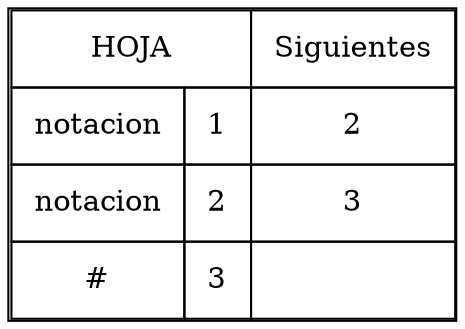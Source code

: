 digraph grafica{
rankdir=LR;
forcelabels= true;
node [shape = plain];
nodo10 [label = <<table border = '1' cellboder = '1' cellspacing='0' cellpadding='10'>
<tr>
<td COLSPAN='2'>HOJA</td>
<td>Siguientes</td>
</tr>
<tr>
<td>notacion</td>
<td>1</td>
<td>2</td>
</tr>
<tr>
<td>notacion</td>
<td>2</td>
<td>3</td>
</tr>
<tr>
<td>#</td>
<td>3</td>
<td></td>
</tr>
</table>>];

}